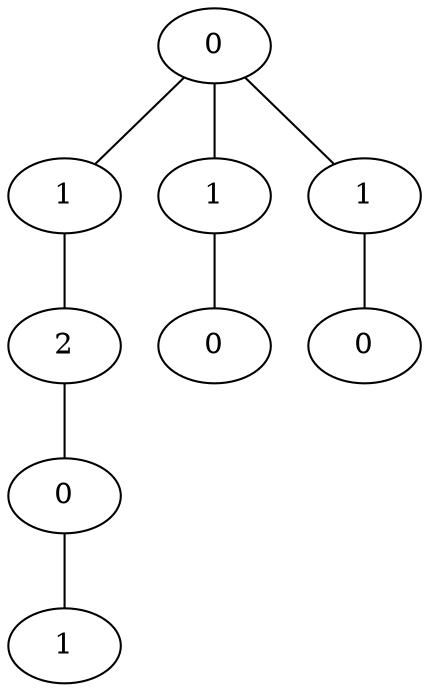 graph {
a0[label=0];
a1[label=1];
a2[label=2];
a3[label=0];
a4[label=1];
a5[label=1];
a6[label=0];
a7[label=1];
a8[label=0];
a0 -- a1;
a0 -- a5;
a0 -- a7;
a1 -- a2;
a2 -- a3;
a3 -- a4;
a5 -- a6;
a7 -- a8;
}
